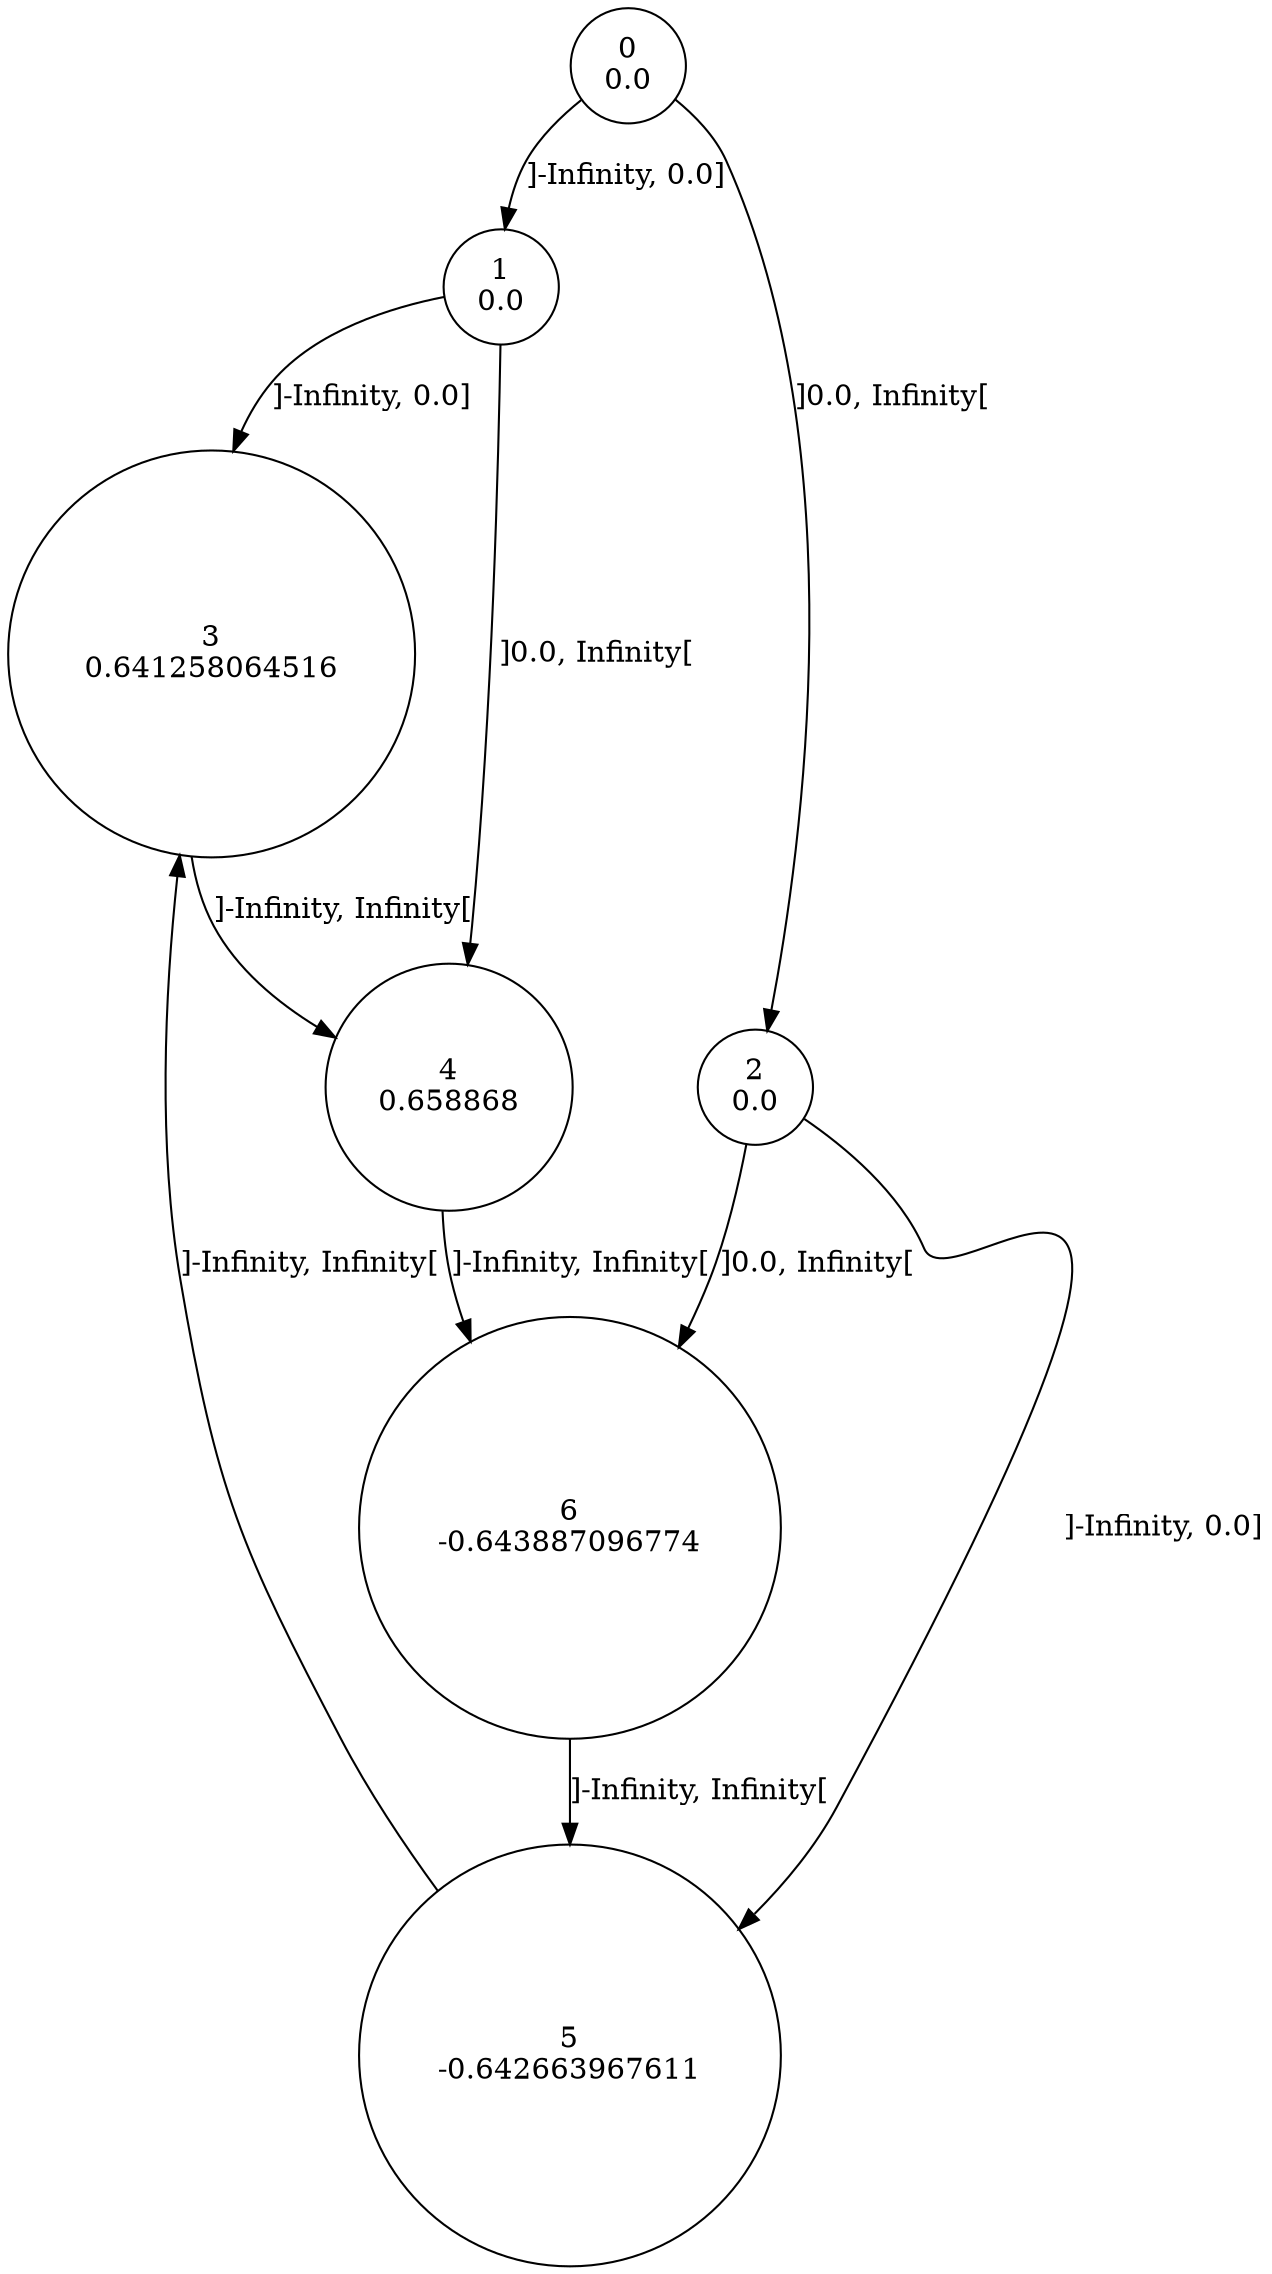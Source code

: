 digraph a {
0 [shape=circle, label="0\n0.0"];
	0 -> 1 [label="]-Infinity, 0.0]"];
	0 -> 2 [label="]0.0, Infinity["];
1 [shape=circle, label="1\n0.0"];
	1 -> 3 [label="]-Infinity, 0.0]"];
	1 -> 4 [label="]0.0, Infinity["];
2 [shape=circle, label="2\n0.0"];
	2 -> 5 [label="]-Infinity, 0.0]"];
	2 -> 6 [label="]0.0, Infinity["];
3 [shape=circle, label="3\n0.641258064516"];
	3 -> 4 [label="]-Infinity, Infinity["];
4 [shape=circle, label="4\n0.658868"];
	4 -> 6 [label="]-Infinity, Infinity["];
5 [shape=circle, label="5\n-0.642663967611"];
	5 -> 3 [label="]-Infinity, Infinity["];
6 [shape=circle, label="6\n-0.643887096774"];
	6 -> 5 [label="]-Infinity, Infinity["];
}